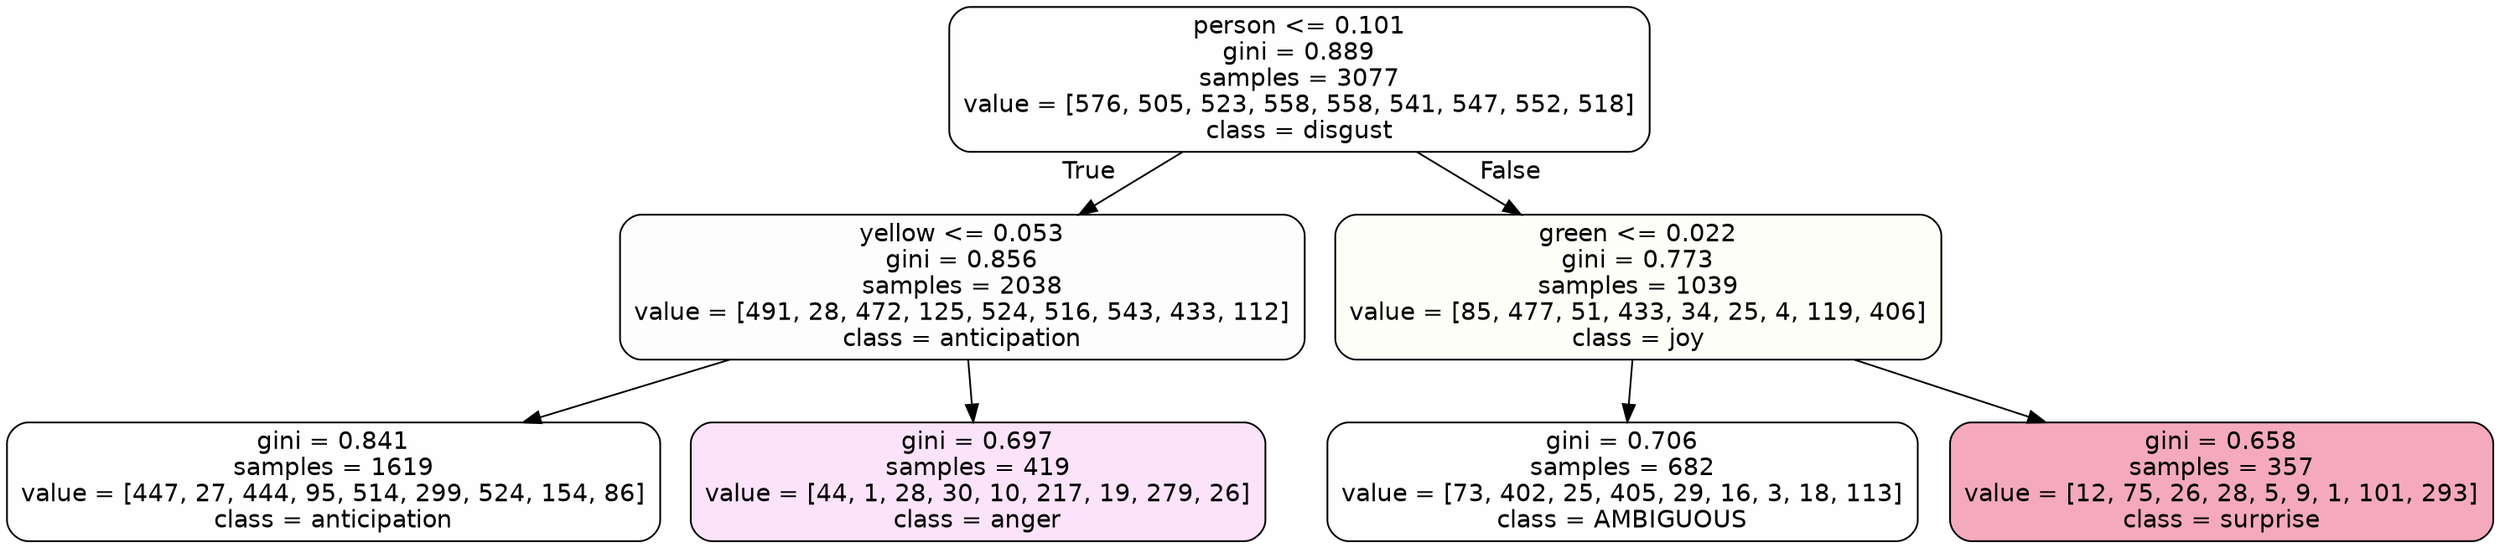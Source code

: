 digraph Tree {
node [shape=box, style="filled, rounded", color="black", fontname=helvetica] ;
edge [fontname=helvetica] ;
0 [label="person <= 0.101\ngini = 0.889\nsamples = 3077\nvalue = [576, 505, 523, 558, 558, 541, 547, 552, 518]\nclass = disgust", fillcolor="#e5813901"] ;
1 [label="yellow <= 0.053\ngini = 0.856\nsamples = 2038\nvalue = [491, 28, 472, 125, 524, 516, 543, 433, 112]\nclass = anticipation", fillcolor="#8139e502"] ;
0 -> 1 [labeldistance=2.5, labelangle=45, headlabel="True"] ;
2 [label="gini = 0.841\nsamples = 1619\nvalue = [447, 27, 444, 95, 514, 299, 524, 154, 86]\nclass = anticipation", fillcolor="#8139e501"] ;
1 -> 2 ;
3 [label="gini = 0.697\nsamples = 419\nvalue = [44, 1, 28, 30, 10, 217, 19, 279, 26]\nclass = anger", fillcolor="#e539d724"] ;
1 -> 3 ;
4 [label="green <= 0.022\ngini = 0.773\nsamples = 1039\nvalue = [85, 477, 51, 433, 34, 25, 4, 119, 406]\nclass = joy", fillcolor="#d7e53909"] ;
0 -> 4 [labeldistance=2.5, labelangle=-45, headlabel="False"] ;
5 [label="gini = 0.706\nsamples = 682\nvalue = [73, 402, 25, 405, 29, 16, 3, 18, 113]\nclass = AMBIGUOUS", fillcolor="#39e58101"] ;
4 -> 5 ;
6 [label="gini = 0.658\nsamples = 357\nvalue = [12, 75, 26, 28, 5, 9, 1, 101, 293]\nclass = surprise", fillcolor="#e539646d"] ;
4 -> 6 ;
}
